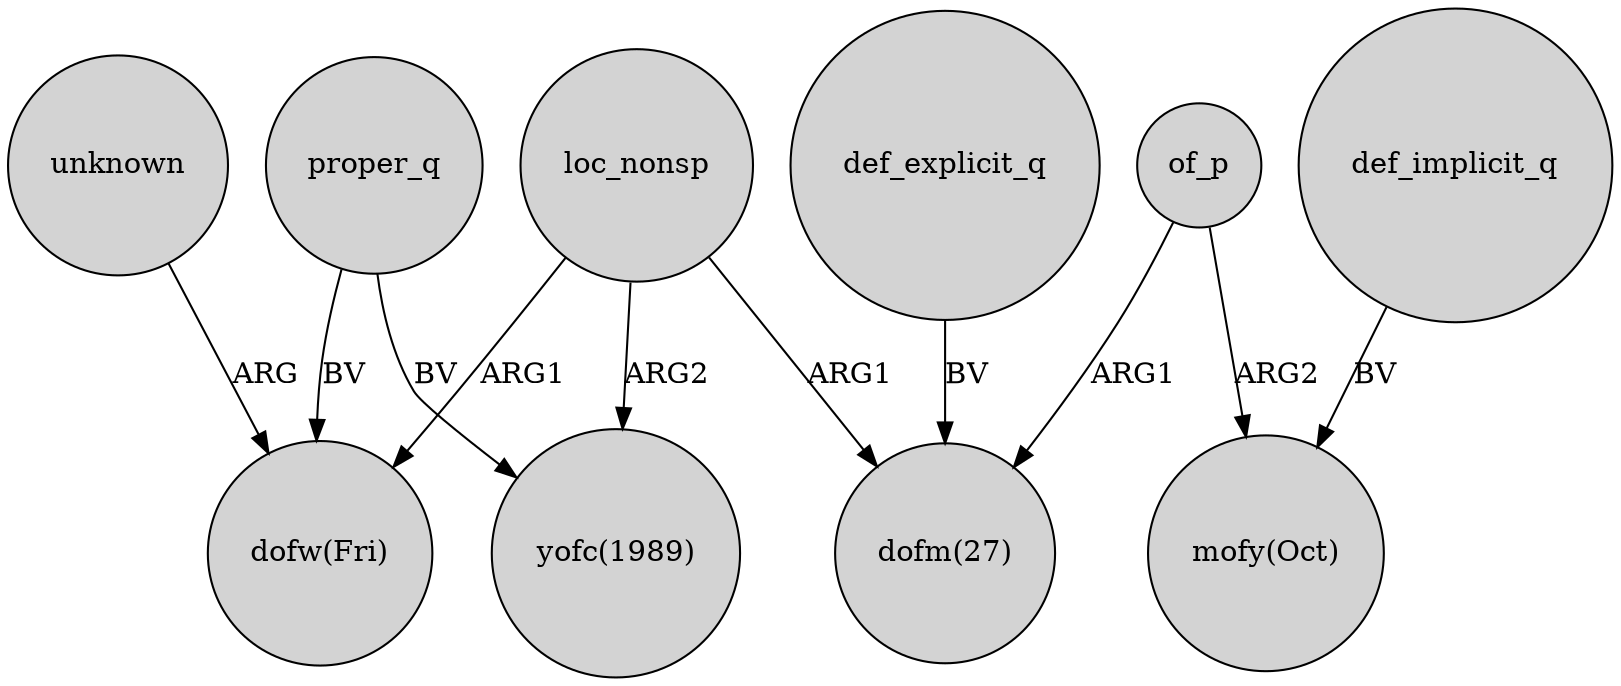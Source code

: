 digraph {
	node [shape=circle style=filled]
	proper_q -> "dofw(Fri)" [label=BV]
	of_p -> "mofy(Oct)" [label=ARG2]
	unknown -> "dofw(Fri)" [label=ARG]
	def_explicit_q -> "dofm(27)" [label=BV]
	def_implicit_q -> "mofy(Oct)" [label=BV]
	of_p -> "dofm(27)" [label=ARG1]
	proper_q -> "yofc(1989)" [label=BV]
	loc_nonsp -> "dofm(27)" [label=ARG1]
	loc_nonsp -> "dofw(Fri)" [label=ARG1]
	loc_nonsp -> "yofc(1989)" [label=ARG2]
}

